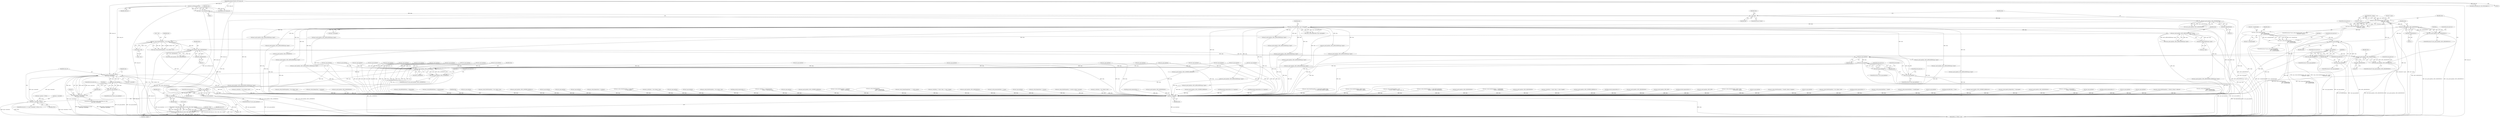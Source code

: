 digraph "0_samba_530d50a1abdcdf4d1775652d4c456c1274d83d8d@API" {
"1000567" [label="(Call,strlen(attr->name))"];
"1000562" [label="(Call,asn1_write_OctetString(data, attr->name,\n                                              strlen(attr->name)))"];
"1000555" [label="(Call,asn1_push_tag(data, ASN1_SEQUENCE(0)))"];
"1000617" [label="(Call,asn1_pop_tag(data))"];
"1000612" [label="(Call,asn1_pop_tag(data))"];
"1000574" [label="(Call,asn1_push_tag(data, ASN1_SEQUENCE(1)))"];
"1000576" [label="(Call,ASN1_SEQUENCE(1))"];
"1000593" [label="(Call,asn1_write_OctetString(data,\n                                                       attr->values[j].data,\n                                                      attr->values[j].length))"];
"1000527" [label="(Call,asn1_push_tag(data, ASN1_SEQUENCE(0)))"];
"1000515" [label="(Call,asn1_write_OctetString(data, r->dn, strlen(r->dn)))"];
"1000506" [label="(Call,asn1_push_tag(data, ASN1_APPLICATION(msg->type)))"];
"1000129" [label="(Call,asn1_write_Integer(data, msg->messageid))"];
"1000122" [label="(Call,asn1_push_tag(data, ASN1_SEQUENCE(0)))"];
"1000116" [label="(Call,!data)"];
"1000109" [label="(Call,*data = asn1_init(mem_ctx))"];
"1000111" [label="(Call,asn1_init(mem_ctx))"];
"1000106" [label="(MethodParameterIn,TALLOC_CTX *mem_ctx)"];
"1000124" [label="(Call,ASN1_SEQUENCE(0))"];
"1000508" [label="(Call,ASN1_APPLICATION(msg->type))"];
"1000520" [label="(Call,strlen(r->dn))"];
"1000529" [label="(Call,ASN1_SEQUENCE(0))"];
"1000557" [label="(Call,ASN1_SEQUENCE(0))"];
"1000567" [label="(Call,strlen(attr->name))"];
"1000561" [label="(Call,!asn1_write_OctetString(data, attr->name,\n                                              strlen(attr->name)))"];
"1000573" [label="(Call,!asn1_push_tag(data, ASN1_SEQUENCE(1)))"];
"1000592" [label="(Call,!asn1_write_OctetString(data,\n                                                       attr->values[j].data,\n                                                      attr->values[j].length))"];
"1000611" [label="(Call,!asn1_pop_tag(data))"];
"1000554" [label="(Call,!asn1_push_tag(data, ASN1_SEQUENCE(0)))"];
"1001659" [label="(Call,asn1_free(data))"];
"1000616" [label="(Call,!asn1_pop_tag(data))"];
"1000622" [label="(Call,asn1_pop_tag(data))"];
"1000621" [label="(Call,!asn1_pop_tag(data))"];
"1000627" [label="(Call,asn1_pop_tag(data))"];
"1000626" [label="(Call,!asn1_pop_tag(data))"];
"1001590" [label="(Call,asn1_push_tag(data, ASN1_CONTEXT(0)))"];
"1001589" [label="(Call,!asn1_push_tag(data, ASN1_CONTEXT(0)))"];
"1001611" [label="(Call,ldap_encode_control(mem_ctx, data,\n\t\t\t\t\t\t msg->controls[i]))"];
"1001599" [label="(Call,msg->controls[i] != NULL)"];
"1001610" [label="(Call,!ldap_encode_control(mem_ctx, data,\n\t\t\t\t\t\t msg->controls[i]))"];
"1001635" [label="(Call,asn1_pop_tag(data))"];
"1001634" [label="(Call,!asn1_pop_tag(data))"];
"1001640" [label="(Call,asn1_pop_tag(data))"];
"1001639" [label="(Call,!asn1_pop_tag(data))"];
"1001654" [label="(Call,asn1_free(data))"];
"1001646" [label="(Call,data_blob_talloc(mem_ctx, data->data, data->length))"];
"1001643" [label="(Call,*result = data_blob_talloc(mem_ctx, data->data, data->length))"];
"1000557" [label="(Call,ASN1_SEQUENCE(0))"];
"1000506" [label="(Call,asn1_push_tag(data, ASN1_APPLICATION(msg->type)))"];
"1001662" [label="(Identifier,false)"];
"1000484" [label="(Call,asn1_pop_tag(data))"];
"1000131" [label="(Call,msg->messageid)"];
"1001654" [label="(Call,asn1_free(data))"];
"1000309" [label="(Call,asn1_push_tag(data, ASN1_APPLICATION(msg->type)))"];
"1000620" [label="(ControlStructure,if (!asn1_pop_tag(data)))"];
"1000871" [label="(Call,asn1_push_tag(data, ASN1_APPLICATION(msg->type)))"];
"1000107" [label="(Block,)"];
"1001123" [label="(Call,asn1_write_OctetString(data, r->dn, strlen(r->dn)))"];
"1000594" [label="(Identifier,data)"];
"1001452" [label="(Call,asn1_push_tag(data, ASN1_CONTEXT_SIMPLE(1)))"];
"1000629" [label="(ControlStructure,goto err;)"];
"1000109" [label="(Call,*data = asn1_init(mem_ctx))"];
"1001216" [label="(Call,asn1_pop_tag(data))"];
"1001442" [label="(Call,asn1_pop_tag(data))"];
"1000615" [label="(ControlStructure,if (!asn1_pop_tag(data)))"];
"1001642" [label="(ControlStructure,goto err;)"];
"1001641" [label="(Identifier,data)"];
"1000292" [label="(Call,asn1_pop_tag(data))"];
"1000568" [label="(Call,attr->name)"];
"1000123" [label="(Identifier,data)"];
"1000618" [label="(Identifier,data)"];
"1000362" [label="(Call,asn1_pop_tag(data))"];
"1000839" [label="(Call,asn1_push_tag(data, ASN1_APPLICATION(msg->type)))"];
"1001538" [label="(Call,asn1_pop_tag(data))"];
"1001288" [label="(Call,asn1_pop_tag(data))"];
"1001575" [label="(Call,asn1_pop_tag(data))"];
"1000416" [label="(Call,asn1_write_Integer(data, r->sizelimit))"];
"1001273" [label="(Call,asn1_write_OctetString(data, r->value.data,\n                                      r->value.length))"];
"1000624" [label="(ControlStructure,goto err;)"];
"1001589" [label="(Call,!asn1_push_tag(data, ASN1_CONTEXT(0)))"];
"1000218" [label="(Call,asn1_pop_tag(data))"];
"1001526" [label="(Call,asn1_write(data, r->oid, strlen(r->oid)))"];
"1001639" [label="(Call,!asn1_pop_tag(data))"];
"1000521" [label="(Call,r->dn)"];
"1000616" [label="(Call,!asn1_pop_tag(data))"];
"1001597" [label="(Identifier,i)"];
"1000593" [label="(Call,asn1_write_OctetString(data,\n                                                       attr->values[j].data,\n                                                      attr->values[j].length))"];
"1001622" [label="(Literal,0)"];
"1001474" [label="(Call,asn1_pop_tag(data))"];
"1000489" [label="(Call,asn1_pop_tag(data))"];
"1000802" [label="(Call,asn1_pop_tag(data))"];
"1000628" [label="(Identifier,data)"];
"1001664" [label="(Call,TALLOC_CTX *mem_ctx)"];
"1001242" [label="(Call,asn1_write_OctetString(data, r->dn, strlen(r->dn)))"];
"1001671" [label="(Call,talloc_array(mem_ctx, char, blob.length+1))"];
"1000626" [label="(Call,!asn1_pop_tag(data))"];
"1001091" [label="(Call,ldap_encode_response(data, r))"];
"1001634" [label="(Call,!asn1_pop_tag(data))"];
"1001645" [label="(Identifier,result)"];
"1000617" [label="(Call,asn1_pop_tag(data))"];
"1001607" [label="(Identifier,i)"];
"1001655" [label="(Identifier,data)"];
"1001610" [label="(Call,!ldap_encode_control(mem_ctx, data,\n\t\t\t\t\t\t msg->controls[i]))"];
"1000202" [label="(Call,asn1_write(data, r->creds.password,\n                                  strlen(r->creds.password)))"];
"1000854" [label="(Call,asn1_pop_tag(data))"];
"1000985" [label="(Call,asn1_pop_tag(data))"];
"1000122" [label="(Call,asn1_push_tag(data, ASN1_SEQUENCE(0)))"];
"1000558" [label="(Literal,0)"];
"1000623" [label="(Identifier,data)"];
"1000527" [label="(Call,asn1_push_tag(data, ASN1_SEQUENCE(0)))"];
"1001423" [label="(Call,asn1_push_tag(data, ASN1_CONTEXT_SIMPLE(0)))"];
"1001414" [label="(Call,asn1_push_tag(data, ASN1_APPLICATION(msg->type)))"];
"1001582" [label="(Call,msg->controls != NULL)"];
"1001646" [label="(Call,data_blob_talloc(mem_ctx, data->data, data->length))"];
"1000119" [label="(Identifier,false)"];
"1000554" [label="(Call,!asn1_push_tag(data, ASN1_SEQUENCE(0)))"];
"1001261" [label="(Call,asn1_write_OctetString(data, r->attribute,\n                                      strlen(r->attribute)))"];
"1001587" [label="(Block,)"];
"1000591" [label="(ControlStructure,if (!asn1_write_OctetString(data,\n                                                       attr->values[j].data,\n                                                      attr->values[j].length)))"];
"1001590" [label="(Call,asn1_push_tag(data, ASN1_CONTEXT(0)))"];
"1000573" [label="(Call,!asn1_push_tag(data, ASN1_SEQUENCE(1)))"];
"1000125" [label="(Literal,0)"];
"1000621" [label="(Call,!asn1_pop_tag(data))"];
"1001599" [label="(Call,msg->controls[i] != NULL)"];
"1000961" [label="(Call,asn1_write_OctetString(data,\n                                                       attrib->values[j].data,\n                                                      attrib->values[j].length))"];
"1001594" [label="(ControlStructure,goto err;)"];
"1001479" [label="(Call,asn1_pop_tag(data))"];
"1000676" [label="(Call,asn1_push_tag(data, ASN1_APPLICATION(msg->type)))"];
"1000334" [label="(Call,asn1_write_ContextSimple(data, 7, r->SASL.secblob))"];
"1001555" [label="(Call,asn1_write(data, r->value->data, r->value->length))"];
"1000553" [label="(ControlStructure,if (!asn1_push_tag(data, ASN1_SEQUENCE(0))))"];
"1000449" [label="(Call,asn1_push_tag(data, ASN1_SEQUENCE(0)))"];
"1001651" [label="(Call,data->length)"];
"1001310" [label="(Call,asn1_push_tag(data, ASN1_APPLICATION(msg->type)))"];
"1001097" [label="(Call,asn1_pop_tag(data))"];
"1001592" [label="(Call,ASN1_CONTEXT(0))"];
"1001648" [label="(Call,data->data)"];
"1000400" [label="(Call,asn1_write_enumerated(data, r->scope))"];
"1001044" [label="(Call,asn1_push_tag(data, ASN1_APPLICATION_SIMPLE(msg->type)))"];
"1000817" [label="(Call,asn1_pop_tag(data))"];
"1000162" [label="(Call,asn1_write_Integer(data, r->version))"];
"1000614" [label="(ControlStructure,goto err;)"];
"1001135" [label="(Call,asn1_write_OctetString(data, r->newrdn, strlen(r->newrdn)))"];
"1000611" [label="(Call,!asn1_pop_tag(data))"];
"1000542" [label="(Identifier,i)"];
"1001147" [label="(Call,asn1_write_BOOLEAN(data, r->deleteolddn))"];
"1000121" [label="(Call,!asn1_push_tag(data, ASN1_SEQUENCE(0)))"];
"1000630" [label="(ControlStructure,break;)"];
"1000111" [label="(Call,asn1_init(mem_ctx))"];
"1000995" [label="(Call,asn1_pop_tag(data))"];
"1001342" [label="(Call,asn1_push_tag(data, ASN1_APPLICATION_SIMPLE(msg->type)))"];
"1001027" [label="(Call,asn1_pop_tag(data))"];
"1000517" [label="(Call,r->dn)"];
"1001082" [label="(Call,asn1_push_tag(data, ASN1_APPLICATION(msg->type)))"];
"1000508" [label="(Call,ASN1_APPLICATION(msg->type))"];
"1000529" [label="(Call,ASN1_SEQUENCE(0))"];
"1000589" [label="(Identifier,j)"];
"1000432" [label="(Call,asn1_write_BOOLEAN(data, r->attributesonly))"];
"1001184" [label="(Call,asn1_pop_tag(data))"];
"1001644" [label="(Call,*result)"];
"1000613" [label="(Identifier,data)"];
"1001012" [label="(Call,asn1_push_tag(data, ASN1_APPLICATION(msg->type)))"];
"1000225" [label="(Call,asn1_push_tag(data, ASN1_CONTEXT(3)))"];
"1001053" [label="(Call,asn1_write(data, r->dn, strlen(r->dn)))"];
"1001319" [label="(Call,ldap_encode_response(data, r))"];
"1001233" [label="(Call,asn1_push_tag(data, ASN1_APPLICATION(msg->type)))"];
"1000892" [label="(Call,asn1_push_tag(data, ASN1_SEQUENCE(0)))"];
"1000627" [label="(Call,asn1_pop_tag(data))"];
"1001160" [label="(Call,asn1_push_tag(data, ASN1_CONTEXT_SIMPLE(0)))"];
"1000555" [label="(Call,asn1_push_tag(data, ASN1_SEQUENCE(0)))"];
"1001605" [label="(Identifier,NULL)"];
"1000112" [label="(Identifier,mem_ctx)"];
"1000602" [label="(Call,attr->values[j].length)"];
"1000515" [label="(Call,asn1_write_OctetString(data, r->dn, strlen(r->dn)))"];
"1001505" [label="(Call,ldap_encode_response(data, &r->response))"];
"1000564" [label="(Call,attr->name)"];
"1000318" [label="(Call,ldap_encode_response(data, &r->response))"];
"1000261" [label="(Call,asn1_write_OctetString(data, r->creds.SASL.secblob->data,\n                                                      r->creds.SASL.secblob->length))"];
"1001609" [label="(ControlStructure,if (!ldap_encode_control(mem_ctx, data,\n\t\t\t\t\t\t msg->controls[i])))"];
"1001359" [label="(Call,asn1_pop_tag(data))"];
"1000353" [label="(Call,asn1_push_tag(data, ASN1_APPLICATION_SIMPLE(msg->type)))"];
"1000574" [label="(Call,asn1_push_tag(data, ASN1_SEQUENCE(1)))"];
"1000927" [label="(Call,asn1_write_OctetString(data, attrib->name,\n                                              strlen(attrib->name)))"];
"1000619" [label="(ControlStructure,goto err;)"];
"1000170" [label="(Call,asn1_write_OctetString(data, r->dn,\n                                      (r->dn != NULL) ? strlen(r->dn) : 0))"];
"1000284" [label="(Call,asn1_pop_tag(data))"];
"1000232" [label="(Call,asn1_write_OctetString(data, r->creds.SASL.mechanism,\n                                              strlen(r->creds.SASL.mechanism)))"];
"1000110" [label="(Identifier,data)"];
"1000576" [label="(Call,ASN1_SEQUENCE(1))"];
"1000561" [label="(Call,!asn1_write_OctetString(data, attr->name,\n                                              strlen(attr->name)))"];
"1000128" [label="(Call,!asn1_write_Integer(data, msg->messageid))"];
"1000195" [label="(Call,asn1_push_tag(data, ASN1_CONTEXT_SIMPLE(0)))"];
"1000379" [label="(Call,asn1_push_tag(data, ASN1_APPLICATION(msg->type)))"];
"1000644" [label="(Call,asn1_push_tag(data, ASN1_APPLICATION(msg->type)))"];
"1001325" [label="(Call,asn1_pop_tag(data))"];
"1000920" [label="(Call,asn1_push_tag(data, ASN1_SEQUENCE(0)))"];
"1000822" [label="(Call,asn1_pop_tag(data))"];
"1000468" [label="(Call,asn1_write_OctetString(data, r->attributes[i],\n                                              strlen(r->attributes[i])))"];
"1001600" [label="(Call,msg->controls[i])"];
"1001254" [label="(Call,asn1_push_tag(data, ASN1_SEQUENCE(0)))"];
"1000514" [label="(Call,!asn1_write_OctetString(data, r->dn, strlen(r->dn)))"];
"1001459" [label="(Call,asn1_write(data, r->value->data, r->value->length))"];
"1001548" [label="(Call,asn1_push_tag(data, ASN1_CONTEXT_SIMPLE(11)))"];
"1001021" [label="(Call,ldap_encode_response(data, r))"];
"1000575" [label="(Identifier,data)"];
"1000746" [label="(Call,asn1_push_tag(data, ASN1_SEQUENCE(0)))"];
"1000939" [label="(Call,asn1_push_tag(data, ASN1_SET))"];
"1000848" [label="(Call,ldap_encode_response(data, r))"];
"1001640" [label="(Call,asn1_pop_tag(data))"];
"1000659" [label="(Call,asn1_pop_tag(data))"];
"1001638" [label="(ControlStructure,if (!asn1_pop_tag(data)))"];
"1000129" [label="(Call,asn1_write_Integer(data, msg->messageid))"];
"1001201" [label="(Call,asn1_push_tag(data, ASN1_APPLICATION(msg->type)))"];
"1001588" [label="(ControlStructure,if (!asn1_push_tag(data, ASN1_CONTEXT(0))))"];
"1001293" [label="(Call,asn1_pop_tag(data))"];
"1000765" [label="(Call,asn1_push_tag(data, ASN1_SET))"];
"1000753" [label="(Call,asn1_write_OctetString(data, attrib->name,\n                                              strlen(attrib->name)))"];
"1000507" [label="(Identifier,data)"];
"1001696" [label="(MethodReturn,_PUBLIC_ bool)"];
"1001570" [label="(Call,asn1_pop_tag(data))"];
"1001595" [label="(ControlStructure,for (i = 0; msg->controls[i] != NULL; i++))"];
"1000153" [label="(Call,asn1_push_tag(data, ASN1_APPLICATION(msg->type)))"];
"1000609" [label="(ControlStructure,goto err;)"];
"1000520" [label="(Call,strlen(r->dn))"];
"1000509" [label="(Call,msg->type)"];
"1000530" [label="(Literal,0)"];
"1000130" [label="(Identifier,data)"];
"1000516" [label="(Identifier,data)"];
"1000610" [label="(ControlStructure,if (!asn1_pop_tag(data)))"];
"1001065" [label="(Call,asn1_pop_tag(data))"];
"1000388" [label="(Call,asn1_write_OctetString(data, r->basedn, strlen(r->basedn)))"];
"1000563" [label="(Identifier,data)"];
"1000559" [label="(ControlStructure,goto err;)"];
"1000980" [label="(Call,asn1_pop_tag(data))"];
"1000592" [label="(Call,!asn1_write_OctetString(data,\n                                                       attr->values[j].data,\n                                                      attr->values[j].length))"];
"1000577" [label="(Literal,1)"];
"1000685" [label="(Call,asn1_write_OctetString(data, r->dn, strlen(r->dn)))"];
"1000571" [label="(ControlStructure,goto err;)"];
"1001210" [label="(Call,ldap_encode_response(data, r))"];
"1000408" [label="(Call,asn1_write_enumerated(data, r->deref))"];
"1000734" [label="(Call,asn1_write_enumerated(data, r->mods[i].type))"];
"1001611" [label="(Call,ldap_encode_control(mem_ctx, data,\n\t\t\t\t\t\t msg->controls[i]))"];
"1001179" [label="(Call,asn1_pop_tag(data))"];
"1000440" [label="(Call,ldap_push_filter(data, r->tree))"];
"1000345" [label="(Call,asn1_pop_tag(data))"];
"1000625" [label="(ControlStructure,if (!asn1_pop_tag(data)))"];
"1001637" [label="(ControlStructure,goto err;)"];
"1001496" [label="(Call,asn1_push_tag(data, ASN1_APPLICATION(msg->type)))"];
"1001612" [label="(Identifier,mem_ctx)"];
"1000528" [label="(Identifier,data)"];
"1001636" [label="(Identifier,data)"];
"1001591" [label="(Identifier,data)"];
"1000560" [label="(ControlStructure,if (!asn1_write_OctetString(data, attr->name,\n                                              strlen(attr->name))))"];
"1000612" [label="(Call,asn1_pop_tag(data))"];
"1001376" [label="(Call,asn1_push_tag(data, ASN1_APPLICATION(msg->type)))"];
"1000526" [label="(Call,!asn1_push_tag(data, ASN1_SEQUENCE(0)))"];
"1000578" [label="(ControlStructure,goto err;)"];
"1000567" [label="(Call,strlen(attr->name))"];
"1001519" [label="(Call,asn1_push_tag(data, ASN1_CONTEXT_SIMPLE(10)))"];
"1000505" [label="(Call,!asn1_push_tag(data, ASN1_APPLICATION(msg->type)))"];
"1001351" [label="(Call,asn1_write_implicit_Integer(data, r->messageid))"];
"1000727" [label="(Call,asn1_push_tag(data, ASN1_SEQUENCE(0)))"];
"1001657" [label="(Identifier,true)"];
"1001167" [label="(Call,asn1_write(data, r->newsuperior,\n                                  strlen(r->newsuperior)))"];
"1001114" [label="(Call,asn1_push_tag(data, ASN1_APPLICATION(msg->type)))"];
"1001660" [label="(Identifier,data)"];
"1000595" [label="(Call,attr->values[j].data)"];
"1000990" [label="(Call,asn1_pop_tag(data))"];
"1000562" [label="(Call,asn1_write_OctetString(data, attr->name,\n                                              strlen(attr->name)))"];
"1000124" [label="(Call,ASN1_SEQUENCE(0))"];
"1000653" [label="(Call,ldap_encode_response(data, r))"];
"1000556" [label="(Identifier,data)"];
"1001614" [label="(Call,msg->controls[i])"];
"1001613" [label="(Identifier,data)"];
"1000807" [label="(Call,asn1_pop_tag(data))"];
"1001633" [label="(ControlStructure,if (!asn1_pop_tag(data)))"];
"1000812" [label="(Call,asn1_pop_tag(data))"];
"1001397" [label="(Call,asn1_pop_tag(data))"];
"1001385" [label="(Call,asn1_write_OctetString(data, r->referral, strlen(r->referral)))"];
"1000581" [label="(Identifier,j)"];
"1000106" [label="(MethodParameterIn,TALLOC_CTX *mem_ctx)"];
"1000783" [label="(Call,asn1_write_OctetString(data,\n                                                       attrib->values[j].data,\n                                                      attrib->values[j].length))"];
"1001430" [label="(Call,asn1_write(data, r->oid, strlen(r->oid)))"];
"1001635" [label="(Call,asn1_pop_tag(data))"];
"1000622" [label="(Call,asn1_pop_tag(data))"];
"1000880" [label="(Call,asn1_write_OctetString(data, r->dn, strlen(r->dn)))"];
"1001659" [label="(Call,asn1_free(data))"];
"1000424" [label="(Call,asn1_write_Integer(data, r->timelimit))"];
"1000115" [label="(ControlStructure,if (!data))"];
"1001643" [label="(Call,*result = data_blob_talloc(mem_ctx, data->data, data->length))"];
"1001647" [label="(Identifier,mem_ctx)"];
"1000572" [label="(ControlStructure,if (!asn1_push_tag(data, ASN1_SEQUENCE(1))))"];
"1000116" [label="(Call,!data)"];
"1000117" [label="(Identifier,data)"];
"1000697" [label="(Call,asn1_push_tag(data, ASN1_SEQUENCE(0)))"];
"1000567" -> "1000562"  [label="AST: "];
"1000567" -> "1000568"  [label="CFG: "];
"1000568" -> "1000567"  [label="AST: "];
"1000562" -> "1000567"  [label="CFG: "];
"1000567" -> "1000562"  [label="DDG: attr->name"];
"1000562" -> "1000567"  [label="DDG: attr->name"];
"1000562" -> "1000561"  [label="AST: "];
"1000563" -> "1000562"  [label="AST: "];
"1000564" -> "1000562"  [label="AST: "];
"1000561" -> "1000562"  [label="CFG: "];
"1000562" -> "1001696"  [label="DDG: strlen(attr->name)"];
"1000562" -> "1001696"  [label="DDG: attr->name"];
"1000562" -> "1000561"  [label="DDG: data"];
"1000562" -> "1000561"  [label="DDG: attr->name"];
"1000562" -> "1000561"  [label="DDG: strlen(attr->name)"];
"1000555" -> "1000562"  [label="DDG: data"];
"1000562" -> "1000574"  [label="DDG: data"];
"1000562" -> "1001659"  [label="DDG: data"];
"1000555" -> "1000554"  [label="AST: "];
"1000555" -> "1000557"  [label="CFG: "];
"1000556" -> "1000555"  [label="AST: "];
"1000557" -> "1000555"  [label="AST: "];
"1000554" -> "1000555"  [label="CFG: "];
"1000555" -> "1001696"  [label="DDG: ASN1_SEQUENCE(0)"];
"1000555" -> "1000554"  [label="DDG: data"];
"1000555" -> "1000554"  [label="DDG: ASN1_SEQUENCE(0)"];
"1000617" -> "1000555"  [label="DDG: data"];
"1000527" -> "1000555"  [label="DDG: data"];
"1000557" -> "1000555"  [label="DDG: 0"];
"1000555" -> "1001659"  [label="DDG: data"];
"1000617" -> "1000616"  [label="AST: "];
"1000617" -> "1000618"  [label="CFG: "];
"1000618" -> "1000617"  [label="AST: "];
"1000616" -> "1000617"  [label="CFG: "];
"1000617" -> "1000616"  [label="DDG: data"];
"1000612" -> "1000617"  [label="DDG: data"];
"1000617" -> "1000622"  [label="DDG: data"];
"1000617" -> "1001659"  [label="DDG: data"];
"1000612" -> "1000611"  [label="AST: "];
"1000612" -> "1000613"  [label="CFG: "];
"1000613" -> "1000612"  [label="AST: "];
"1000611" -> "1000612"  [label="CFG: "];
"1000612" -> "1000611"  [label="DDG: data"];
"1000574" -> "1000612"  [label="DDG: data"];
"1000593" -> "1000612"  [label="DDG: data"];
"1000612" -> "1001659"  [label="DDG: data"];
"1000574" -> "1000573"  [label="AST: "];
"1000574" -> "1000576"  [label="CFG: "];
"1000575" -> "1000574"  [label="AST: "];
"1000576" -> "1000574"  [label="AST: "];
"1000573" -> "1000574"  [label="CFG: "];
"1000574" -> "1001696"  [label="DDG: ASN1_SEQUENCE(1)"];
"1000574" -> "1000573"  [label="DDG: data"];
"1000574" -> "1000573"  [label="DDG: ASN1_SEQUENCE(1)"];
"1000576" -> "1000574"  [label="DDG: 1"];
"1000574" -> "1000593"  [label="DDG: data"];
"1000574" -> "1001659"  [label="DDG: data"];
"1000576" -> "1000577"  [label="CFG: "];
"1000577" -> "1000576"  [label="AST: "];
"1000593" -> "1000592"  [label="AST: "];
"1000593" -> "1000602"  [label="CFG: "];
"1000594" -> "1000593"  [label="AST: "];
"1000595" -> "1000593"  [label="AST: "];
"1000602" -> "1000593"  [label="AST: "];
"1000592" -> "1000593"  [label="CFG: "];
"1000593" -> "1001696"  [label="DDG: attr->values[j].data"];
"1000593" -> "1001696"  [label="DDG: attr->values[j].length"];
"1000593" -> "1000592"  [label="DDG: data"];
"1000593" -> "1000592"  [label="DDG: attr->values[j].data"];
"1000593" -> "1000592"  [label="DDG: attr->values[j].length"];
"1000593" -> "1001659"  [label="DDG: data"];
"1000527" -> "1000526"  [label="AST: "];
"1000527" -> "1000529"  [label="CFG: "];
"1000528" -> "1000527"  [label="AST: "];
"1000529" -> "1000527"  [label="AST: "];
"1000526" -> "1000527"  [label="CFG: "];
"1000527" -> "1001696"  [label="DDG: ASN1_SEQUENCE(0)"];
"1000527" -> "1000526"  [label="DDG: data"];
"1000527" -> "1000526"  [label="DDG: ASN1_SEQUENCE(0)"];
"1000515" -> "1000527"  [label="DDG: data"];
"1000529" -> "1000527"  [label="DDG: 0"];
"1000527" -> "1000622"  [label="DDG: data"];
"1000527" -> "1001659"  [label="DDG: data"];
"1000515" -> "1000514"  [label="AST: "];
"1000515" -> "1000520"  [label="CFG: "];
"1000516" -> "1000515"  [label="AST: "];
"1000517" -> "1000515"  [label="AST: "];
"1000520" -> "1000515"  [label="AST: "];
"1000514" -> "1000515"  [label="CFG: "];
"1000515" -> "1001696"  [label="DDG: strlen(r->dn)"];
"1000515" -> "1001696"  [label="DDG: r->dn"];
"1000515" -> "1000514"  [label="DDG: data"];
"1000515" -> "1000514"  [label="DDG: r->dn"];
"1000515" -> "1000514"  [label="DDG: strlen(r->dn)"];
"1000506" -> "1000515"  [label="DDG: data"];
"1000520" -> "1000515"  [label="DDG: r->dn"];
"1000515" -> "1001659"  [label="DDG: data"];
"1000506" -> "1000505"  [label="AST: "];
"1000506" -> "1000508"  [label="CFG: "];
"1000507" -> "1000506"  [label="AST: "];
"1000508" -> "1000506"  [label="AST: "];
"1000505" -> "1000506"  [label="CFG: "];
"1000506" -> "1001696"  [label="DDG: ASN1_APPLICATION(msg->type)"];
"1000506" -> "1000505"  [label="DDG: data"];
"1000506" -> "1000505"  [label="DDG: ASN1_APPLICATION(msg->type)"];
"1000129" -> "1000506"  [label="DDG: data"];
"1000508" -> "1000506"  [label="DDG: msg->type"];
"1000506" -> "1001659"  [label="DDG: data"];
"1000129" -> "1000128"  [label="AST: "];
"1000129" -> "1000131"  [label="CFG: "];
"1000130" -> "1000129"  [label="AST: "];
"1000131" -> "1000129"  [label="AST: "];
"1000128" -> "1000129"  [label="CFG: "];
"1000129" -> "1001696"  [label="DDG: msg->messageid"];
"1000129" -> "1000128"  [label="DDG: data"];
"1000129" -> "1000128"  [label="DDG: msg->messageid"];
"1000122" -> "1000129"  [label="DDG: data"];
"1000129" -> "1000153"  [label="DDG: data"];
"1000129" -> "1000195"  [label="DDG: data"];
"1000129" -> "1000225"  [label="DDG: data"];
"1000129" -> "1000309"  [label="DDG: data"];
"1000129" -> "1000353"  [label="DDG: data"];
"1000129" -> "1000379"  [label="DDG: data"];
"1000129" -> "1000644"  [label="DDG: data"];
"1000129" -> "1000676"  [label="DDG: data"];
"1000129" -> "1000839"  [label="DDG: data"];
"1000129" -> "1000871"  [label="DDG: data"];
"1000129" -> "1001012"  [label="DDG: data"];
"1000129" -> "1001044"  [label="DDG: data"];
"1000129" -> "1001082"  [label="DDG: data"];
"1000129" -> "1001114"  [label="DDG: data"];
"1000129" -> "1001201"  [label="DDG: data"];
"1000129" -> "1001233"  [label="DDG: data"];
"1000129" -> "1001310"  [label="DDG: data"];
"1000129" -> "1001342"  [label="DDG: data"];
"1000129" -> "1001376"  [label="DDG: data"];
"1000129" -> "1001414"  [label="DDG: data"];
"1000129" -> "1001496"  [label="DDG: data"];
"1000129" -> "1001659"  [label="DDG: data"];
"1000122" -> "1000121"  [label="AST: "];
"1000122" -> "1000124"  [label="CFG: "];
"1000123" -> "1000122"  [label="AST: "];
"1000124" -> "1000122"  [label="AST: "];
"1000121" -> "1000122"  [label="CFG: "];
"1000122" -> "1001696"  [label="DDG: ASN1_SEQUENCE(0)"];
"1000122" -> "1000121"  [label="DDG: data"];
"1000122" -> "1000121"  [label="DDG: ASN1_SEQUENCE(0)"];
"1000116" -> "1000122"  [label="DDG: data"];
"1000124" -> "1000122"  [label="DDG: 0"];
"1000122" -> "1001659"  [label="DDG: data"];
"1000116" -> "1000115"  [label="AST: "];
"1000116" -> "1000117"  [label="CFG: "];
"1000117" -> "1000116"  [label="AST: "];
"1000119" -> "1000116"  [label="CFG: "];
"1000123" -> "1000116"  [label="CFG: "];
"1000116" -> "1001696"  [label="DDG: data"];
"1000116" -> "1001696"  [label="DDG: !data"];
"1000109" -> "1000116"  [label="DDG: data"];
"1000109" -> "1000107"  [label="AST: "];
"1000109" -> "1000111"  [label="CFG: "];
"1000110" -> "1000109"  [label="AST: "];
"1000111" -> "1000109"  [label="AST: "];
"1000117" -> "1000109"  [label="CFG: "];
"1000109" -> "1001696"  [label="DDG: asn1_init(mem_ctx)"];
"1000111" -> "1000109"  [label="DDG: mem_ctx"];
"1000111" -> "1000112"  [label="CFG: "];
"1000112" -> "1000111"  [label="AST: "];
"1000111" -> "1001696"  [label="DDG: mem_ctx"];
"1000106" -> "1000111"  [label="DDG: mem_ctx"];
"1000111" -> "1001611"  [label="DDG: mem_ctx"];
"1000111" -> "1001646"  [label="DDG: mem_ctx"];
"1000111" -> "1001664"  [label="DDG: mem_ctx"];
"1000106" -> "1000103"  [label="AST: "];
"1000106" -> "1001696"  [label="DDG: mem_ctx"];
"1000106" -> "1001611"  [label="DDG: mem_ctx"];
"1000106" -> "1001646"  [label="DDG: mem_ctx"];
"1000106" -> "1001664"  [label="DDG: mem_ctx"];
"1000106" -> "1001671"  [label="DDG: mem_ctx"];
"1000124" -> "1000125"  [label="CFG: "];
"1000125" -> "1000124"  [label="AST: "];
"1000508" -> "1000509"  [label="CFG: "];
"1000509" -> "1000508"  [label="AST: "];
"1000508" -> "1001696"  [label="DDG: msg->type"];
"1000520" -> "1000521"  [label="CFG: "];
"1000521" -> "1000520"  [label="AST: "];
"1000529" -> "1000530"  [label="CFG: "];
"1000530" -> "1000529"  [label="AST: "];
"1000557" -> "1000558"  [label="CFG: "];
"1000558" -> "1000557"  [label="AST: "];
"1000561" -> "1000560"  [label="AST: "];
"1000571" -> "1000561"  [label="CFG: "];
"1000575" -> "1000561"  [label="CFG: "];
"1000561" -> "1001696"  [label="DDG: asn1_write_OctetString(data, attr->name,\n                                              strlen(attr->name))"];
"1000561" -> "1001696"  [label="DDG: !asn1_write_OctetString(data, attr->name,\n                                              strlen(attr->name))"];
"1000573" -> "1000572"  [label="AST: "];
"1000578" -> "1000573"  [label="CFG: "];
"1000581" -> "1000573"  [label="CFG: "];
"1000573" -> "1001696"  [label="DDG: asn1_push_tag(data, ASN1_SEQUENCE(1))"];
"1000573" -> "1001696"  [label="DDG: !asn1_push_tag(data, ASN1_SEQUENCE(1))"];
"1000592" -> "1000591"  [label="AST: "];
"1000609" -> "1000592"  [label="CFG: "];
"1000589" -> "1000592"  [label="CFG: "];
"1000592" -> "1001696"  [label="DDG: !asn1_write_OctetString(data,\n                                                       attr->values[j].data,\n                                                      attr->values[j].length)"];
"1000592" -> "1001696"  [label="DDG: asn1_write_OctetString(data,\n                                                       attr->values[j].data,\n                                                      attr->values[j].length)"];
"1000611" -> "1000610"  [label="AST: "];
"1000614" -> "1000611"  [label="CFG: "];
"1000618" -> "1000611"  [label="CFG: "];
"1000611" -> "1001696"  [label="DDG: !asn1_pop_tag(data)"];
"1000611" -> "1001696"  [label="DDG: asn1_pop_tag(data)"];
"1000554" -> "1000553"  [label="AST: "];
"1000559" -> "1000554"  [label="CFG: "];
"1000563" -> "1000554"  [label="CFG: "];
"1000554" -> "1001696"  [label="DDG: !asn1_push_tag(data, ASN1_SEQUENCE(0))"];
"1000554" -> "1001696"  [label="DDG: asn1_push_tag(data, ASN1_SEQUENCE(0))"];
"1001659" -> "1001587"  [label="AST: "];
"1001659" -> "1001660"  [label="CFG: "];
"1001660" -> "1001659"  [label="AST: "];
"1001662" -> "1001659"  [label="CFG: "];
"1001659" -> "1001696"  [label="DDG: data"];
"1001659" -> "1001696"  [label="DDG: asn1_free(data)"];
"1000765" -> "1001659"  [label="DDG: data"];
"1000362" -> "1001659"  [label="DDG: data"];
"1001376" -> "1001659"  [label="DDG: data"];
"1000309" -> "1001659"  [label="DDG: data"];
"1001474" -> "1001659"  [label="DDG: data"];
"1001635" -> "1001659"  [label="DDG: data"];
"1000753" -> "1001659"  [label="DDG: data"];
"1001496" -> "1001659"  [label="DDG: data"];
"1000995" -> "1001659"  [label="DDG: data"];
"1000848" -> "1001659"  [label="DDG: data"];
"1000880" -> "1001659"  [label="DDG: data"];
"1001459" -> "1001659"  [label="DDG: data"];
"1000622" -> "1001659"  [label="DDG: data"];
"1000807" -> "1001659"  [label="DDG: data"];
"1000284" -> "1001659"  [label="DDG: data"];
"1001044" -> "1001659"  [label="DDG: data"];
"1000734" -> "1001659"  [label="DDG: data"];
"1001065" -> "1001659"  [label="DDG: data"];
"1000892" -> "1001659"  [label="DDG: data"];
"1000676" -> "1001659"  [label="DDG: data"];
"1000388" -> "1001659"  [label="DDG: data"];
"1001123" -> "1001659"  [label="DDG: data"];
"1000659" -> "1001659"  [label="DDG: data"];
"1001519" -> "1001659"  [label="DDG: data"];
"1000232" -> "1001659"  [label="DDG: data"];
"1001184" -> "1001659"  [label="DDG: data"];
"1000802" -> "1001659"  [label="DDG: data"];
"1001505" -> "1001659"  [label="DDG: data"];
"1000292" -> "1001659"  [label="DDG: data"];
"1001261" -> "1001659"  [label="DDG: data"];
"1000408" -> "1001659"  [label="DDG: data"];
"1000980" -> "1001659"  [label="DDG: data"];
"1000871" -> "1001659"  [label="DDG: data"];
"1001147" -> "1001659"  [label="DDG: data"];
"1001325" -> "1001659"  [label="DDG: data"];
"1000920" -> "1001659"  [label="DDG: data"];
"1000746" -> "1001659"  [label="DDG: data"];
"1001414" -> "1001659"  [label="DDG: data"];
"1000817" -> "1001659"  [label="DDG: data"];
"1001479" -> "1001659"  [label="DDG: data"];
"1000225" -> "1001659"  [label="DDG: data"];
"1001027" -> "1001659"  [label="DDG: data"];
"1000218" -> "1001659"  [label="DDG: data"];
"1000400" -> "1001659"  [label="DDG: data"];
"1001555" -> "1001659"  [label="DDG: data"];
"1000318" -> "1001659"  [label="DDG: data"];
"1000990" -> "1001659"  [label="DDG: data"];
"1001097" -> "1001659"  [label="DDG: data"];
"1001590" -> "1001659"  [label="DDG: data"];
"1001319" -> "1001659"  [label="DDG: data"];
"1000822" -> "1001659"  [label="DDG: data"];
"1001210" -> "1001659"  [label="DDG: data"];
"1001201" -> "1001659"  [label="DDG: data"];
"1001342" -> "1001659"  [label="DDG: data"];
"1001575" -> "1001659"  [label="DDG: data"];
"1000379" -> "1001659"  [label="DDG: data"];
"1000627" -> "1001659"  [label="DDG: data"];
"1000449" -> "1001659"  [label="DDG: data"];
"1001310" -> "1001659"  [label="DDG: data"];
"1000939" -> "1001659"  [label="DDG: data"];
"1000202" -> "1001659"  [label="DDG: data"];
"1001242" -> "1001659"  [label="DDG: data"];
"1000783" -> "1001659"  [label="DDG: data"];
"1001179" -> "1001659"  [label="DDG: data"];
"1001254" -> "1001659"  [label="DDG: data"];
"1000961" -> "1001659"  [label="DDG: data"];
"1001526" -> "1001659"  [label="DDG: data"];
"1001359" -> "1001659"  [label="DDG: data"];
"1001114" -> "1001659"  [label="DDG: data"];
"1001351" -> "1001659"  [label="DDG: data"];
"1000424" -> "1001659"  [label="DDG: data"];
"1000468" -> "1001659"  [label="DDG: data"];
"1001452" -> "1001659"  [label="DDG: data"];
"1001538" -> "1001659"  [label="DDG: data"];
"1000854" -> "1001659"  [label="DDG: data"];
"1001570" -> "1001659"  [label="DDG: data"];
"1000432" -> "1001659"  [label="DDG: data"];
"1001012" -> "1001659"  [label="DDG: data"];
"1001160" -> "1001659"  [label="DDG: data"];
"1000812" -> "1001659"  [label="DDG: data"];
"1000261" -> "1001659"  [label="DDG: data"];
"1000153" -> "1001659"  [label="DDG: data"];
"1000685" -> "1001659"  [label="DDG: data"];
"1001288" -> "1001659"  [label="DDG: data"];
"1001091" -> "1001659"  [label="DDG: data"];
"1001135" -> "1001659"  [label="DDG: data"];
"1001167" -> "1001659"  [label="DDG: data"];
"1001293" -> "1001659"  [label="DDG: data"];
"1001397" -> "1001659"  [label="DDG: data"];
"1000985" -> "1001659"  [label="DDG: data"];
"1000489" -> "1001659"  [label="DDG: data"];
"1000416" -> "1001659"  [label="DDG: data"];
"1001423" -> "1001659"  [label="DDG: data"];
"1000170" -> "1001659"  [label="DDG: data"];
"1000644" -> "1001659"  [label="DDG: data"];
"1000440" -> "1001659"  [label="DDG: data"];
"1001053" -> "1001659"  [label="DDG: data"];
"1000653" -> "1001659"  [label="DDG: data"];
"1000353" -> "1001659"  [label="DDG: data"];
"1000345" -> "1001659"  [label="DDG: data"];
"1000727" -> "1001659"  [label="DDG: data"];
"1001021" -> "1001659"  [label="DDG: data"];
"1000697" -> "1001659"  [label="DDG: data"];
"1000927" -> "1001659"  [label="DDG: data"];
"1001640" -> "1001659"  [label="DDG: data"];
"1001548" -> "1001659"  [label="DDG: data"];
"1001611" -> "1001659"  [label="DDG: data"];
"1001273" -> "1001659"  [label="DDG: data"];
"1000162" -> "1001659"  [label="DDG: data"];
"1000195" -> "1001659"  [label="DDG: data"];
"1001385" -> "1001659"  [label="DDG: data"];
"1000334" -> "1001659"  [label="DDG: data"];
"1001233" -> "1001659"  [label="DDG: data"];
"1000839" -> "1001659"  [label="DDG: data"];
"1001442" -> "1001659"  [label="DDG: data"];
"1001430" -> "1001659"  [label="DDG: data"];
"1000484" -> "1001659"  [label="DDG: data"];
"1001216" -> "1001659"  [label="DDG: data"];
"1001082" -> "1001659"  [label="DDG: data"];
"1000616" -> "1000615"  [label="AST: "];
"1000619" -> "1000616"  [label="CFG: "];
"1000542" -> "1000616"  [label="CFG: "];
"1000616" -> "1001696"  [label="DDG: asn1_pop_tag(data)"];
"1000616" -> "1001696"  [label="DDG: !asn1_pop_tag(data)"];
"1000622" -> "1000621"  [label="AST: "];
"1000622" -> "1000623"  [label="CFG: "];
"1000623" -> "1000622"  [label="AST: "];
"1000621" -> "1000622"  [label="CFG: "];
"1000622" -> "1000621"  [label="DDG: data"];
"1000622" -> "1000627"  [label="DDG: data"];
"1000621" -> "1000620"  [label="AST: "];
"1000624" -> "1000621"  [label="CFG: "];
"1000628" -> "1000621"  [label="CFG: "];
"1000621" -> "1001696"  [label="DDG: asn1_pop_tag(data)"];
"1000621" -> "1001696"  [label="DDG: !asn1_pop_tag(data)"];
"1000627" -> "1000626"  [label="AST: "];
"1000627" -> "1000628"  [label="CFG: "];
"1000628" -> "1000627"  [label="AST: "];
"1000626" -> "1000627"  [label="CFG: "];
"1000627" -> "1001696"  [label="DDG: data"];
"1000627" -> "1000626"  [label="DDG: data"];
"1000627" -> "1001590"  [label="DDG: data"];
"1000626" -> "1000625"  [label="AST: "];
"1000629" -> "1000626"  [label="CFG: "];
"1000630" -> "1000626"  [label="CFG: "];
"1000626" -> "1001696"  [label="DDG: !asn1_pop_tag(data)"];
"1000626" -> "1001696"  [label="DDG: asn1_pop_tag(data)"];
"1001590" -> "1001589"  [label="AST: "];
"1001590" -> "1001592"  [label="CFG: "];
"1001591" -> "1001590"  [label="AST: "];
"1001592" -> "1001590"  [label="AST: "];
"1001589" -> "1001590"  [label="CFG: "];
"1001590" -> "1001696"  [label="DDG: ASN1_CONTEXT(0)"];
"1001590" -> "1001589"  [label="DDG: data"];
"1001590" -> "1001589"  [label="DDG: ASN1_CONTEXT(0)"];
"1000995" -> "1001590"  [label="DDG: data"];
"1000284" -> "1001590"  [label="DDG: data"];
"1001065" -> "1001590"  [label="DDG: data"];
"1000292" -> "1001590"  [label="DDG: data"];
"1001325" -> "1001590"  [label="DDG: data"];
"1001097" -> "1001590"  [label="DDG: data"];
"1000822" -> "1001590"  [label="DDG: data"];
"1001359" -> "1001590"  [label="DDG: data"];
"1000854" -> "1001590"  [label="DDG: data"];
"1000489" -> "1001590"  [label="DDG: data"];
"1000345" -> "1001590"  [label="DDG: data"];
"1001216" -> "1001590"  [label="DDG: data"];
"1000362" -> "1001590"  [label="DDG: data"];
"1000659" -> "1001590"  [label="DDG: data"];
"1001184" -> "1001590"  [label="DDG: data"];
"1001479" -> "1001590"  [label="DDG: data"];
"1001027" -> "1001590"  [label="DDG: data"];
"1000218" -> "1001590"  [label="DDG: data"];
"1001575" -> "1001590"  [label="DDG: data"];
"1001293" -> "1001590"  [label="DDG: data"];
"1001397" -> "1001590"  [label="DDG: data"];
"1001592" -> "1001590"  [label="DDG: 0"];
"1001590" -> "1001611"  [label="DDG: data"];
"1001590" -> "1001640"  [label="DDG: data"];
"1001589" -> "1001588"  [label="AST: "];
"1001594" -> "1001589"  [label="CFG: "];
"1001597" -> "1001589"  [label="CFG: "];
"1001589" -> "1001696"  [label="DDG: !asn1_push_tag(data, ASN1_CONTEXT(0))"];
"1001589" -> "1001696"  [label="DDG: asn1_push_tag(data, ASN1_CONTEXT(0))"];
"1001611" -> "1001610"  [label="AST: "];
"1001611" -> "1001614"  [label="CFG: "];
"1001612" -> "1001611"  [label="AST: "];
"1001613" -> "1001611"  [label="AST: "];
"1001614" -> "1001611"  [label="AST: "];
"1001610" -> "1001611"  [label="CFG: "];
"1001611" -> "1001696"  [label="DDG: mem_ctx"];
"1001611" -> "1001696"  [label="DDG: msg->controls[i]"];
"1001611" -> "1001599"  [label="DDG: msg->controls[i]"];
"1001611" -> "1001610"  [label="DDG: mem_ctx"];
"1001611" -> "1001610"  [label="DDG: data"];
"1001611" -> "1001610"  [label="DDG: msg->controls[i]"];
"1001635" -> "1001611"  [label="DDG: data"];
"1001599" -> "1001611"  [label="DDG: msg->controls[i]"];
"1001611" -> "1001635"  [label="DDG: data"];
"1001611" -> "1001646"  [label="DDG: mem_ctx"];
"1001599" -> "1001595"  [label="AST: "];
"1001599" -> "1001605"  [label="CFG: "];
"1001600" -> "1001599"  [label="AST: "];
"1001605" -> "1001599"  [label="AST: "];
"1001612" -> "1001599"  [label="CFG: "];
"1001641" -> "1001599"  [label="CFG: "];
"1001599" -> "1001696"  [label="DDG: msg->controls[i]"];
"1001599" -> "1001696"  [label="DDG: NULL"];
"1001599" -> "1001696"  [label="DDG: msg->controls[i] != NULL"];
"1001582" -> "1001599"  [label="DDG: NULL"];
"1001610" -> "1001609"  [label="AST: "];
"1001622" -> "1001610"  [label="CFG: "];
"1001636" -> "1001610"  [label="CFG: "];
"1001610" -> "1001696"  [label="DDG: !ldap_encode_control(mem_ctx, data,\n\t\t\t\t\t\t msg->controls[i])"];
"1001610" -> "1001696"  [label="DDG: ldap_encode_control(mem_ctx, data,\n\t\t\t\t\t\t msg->controls[i])"];
"1001635" -> "1001634"  [label="AST: "];
"1001635" -> "1001636"  [label="CFG: "];
"1001636" -> "1001635"  [label="AST: "];
"1001634" -> "1001635"  [label="CFG: "];
"1001635" -> "1001634"  [label="DDG: data"];
"1001635" -> "1001640"  [label="DDG: data"];
"1001634" -> "1001633"  [label="AST: "];
"1001637" -> "1001634"  [label="CFG: "];
"1001607" -> "1001634"  [label="CFG: "];
"1001634" -> "1001696"  [label="DDG: !asn1_pop_tag(data)"];
"1001634" -> "1001696"  [label="DDG: asn1_pop_tag(data)"];
"1001640" -> "1001639"  [label="AST: "];
"1001640" -> "1001641"  [label="CFG: "];
"1001641" -> "1001640"  [label="AST: "];
"1001639" -> "1001640"  [label="CFG: "];
"1001640" -> "1001639"  [label="DDG: data"];
"1001640" -> "1001654"  [label="DDG: data"];
"1001639" -> "1001638"  [label="AST: "];
"1001642" -> "1001639"  [label="CFG: "];
"1001645" -> "1001639"  [label="CFG: "];
"1001639" -> "1001696"  [label="DDG: asn1_pop_tag(data)"];
"1001639" -> "1001696"  [label="DDG: !asn1_pop_tag(data)"];
"1001654" -> "1001587"  [label="AST: "];
"1001654" -> "1001655"  [label="CFG: "];
"1001655" -> "1001654"  [label="AST: "];
"1001657" -> "1001654"  [label="CFG: "];
"1001654" -> "1001696"  [label="DDG: asn1_free(data)"];
"1001654" -> "1001696"  [label="DDG: data"];
"1001646" -> "1001643"  [label="AST: "];
"1001646" -> "1001651"  [label="CFG: "];
"1001647" -> "1001646"  [label="AST: "];
"1001648" -> "1001646"  [label="AST: "];
"1001651" -> "1001646"  [label="AST: "];
"1001643" -> "1001646"  [label="CFG: "];
"1001646" -> "1001696"  [label="DDG: data->length"];
"1001646" -> "1001696"  [label="DDG: mem_ctx"];
"1001646" -> "1001696"  [label="DDG: data->data"];
"1001646" -> "1001643"  [label="DDG: mem_ctx"];
"1001646" -> "1001643"  [label="DDG: data->data"];
"1001646" -> "1001643"  [label="DDG: data->length"];
"1001643" -> "1001587"  [label="AST: "];
"1001644" -> "1001643"  [label="AST: "];
"1001655" -> "1001643"  [label="CFG: "];
"1001643" -> "1001696"  [label="DDG: data_blob_talloc(mem_ctx, data->data, data->length)"];
"1001643" -> "1001696"  [label="DDG: *result"];
}
